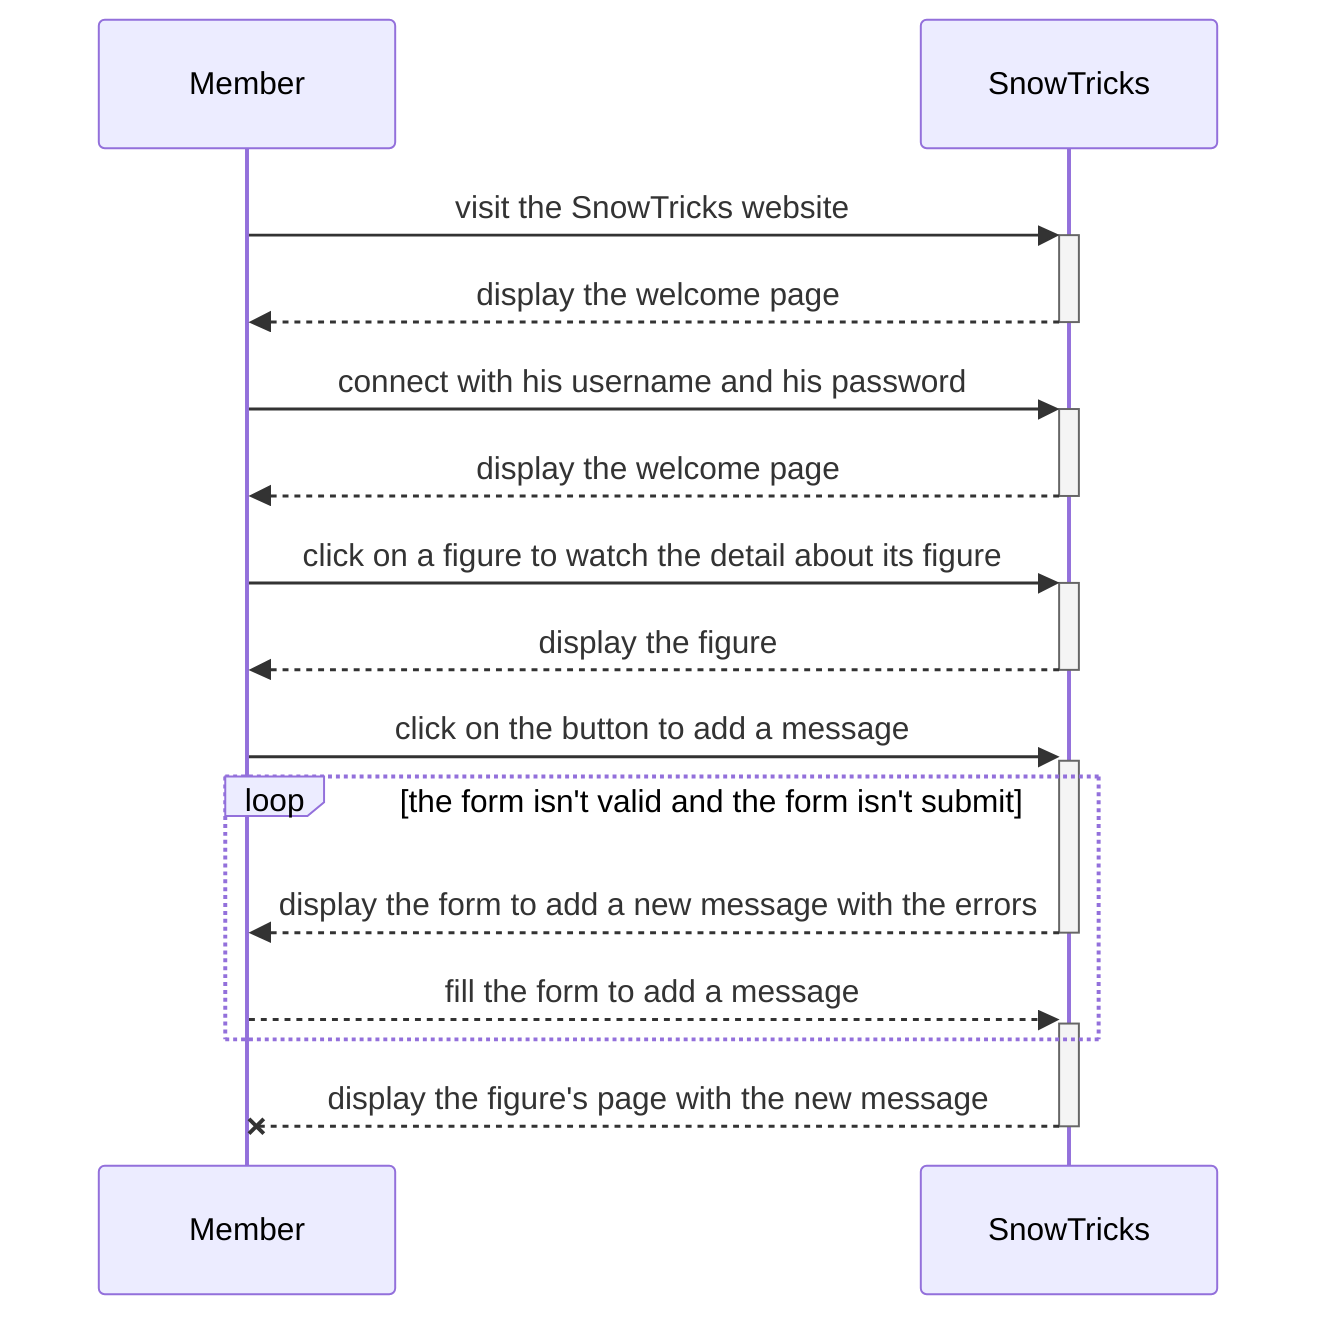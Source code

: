 sequenceDiagram
    Member->>+SnowTricks: visit the SnowTricks website
    SnowTricks-->>-Member: display the welcome page
    Member->>+SnowTricks: connect with his username and his password
    SnowTricks-->>-Member: display the welcome page
    Member->>+SnowTricks: click on a figure to watch the detail about its figure
    SnowTricks -->>- Member: display the figure
    Member ->>+ SnowTricks : click on the button to add a message
    loop the form isn't valid and the form isn't submit
        SnowTricks -->>- Member : display the form to add a new message with the errors
        Member -->>+ SnowTricks : fill the form to add a message
    end
    SnowTricks --x- Member : display the figure's page with the new message